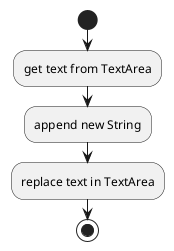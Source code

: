 @startuml appendToTextArea
start
:get text from TextArea;
:append new String;
:replace text in TextArea;
stop
@enduml
